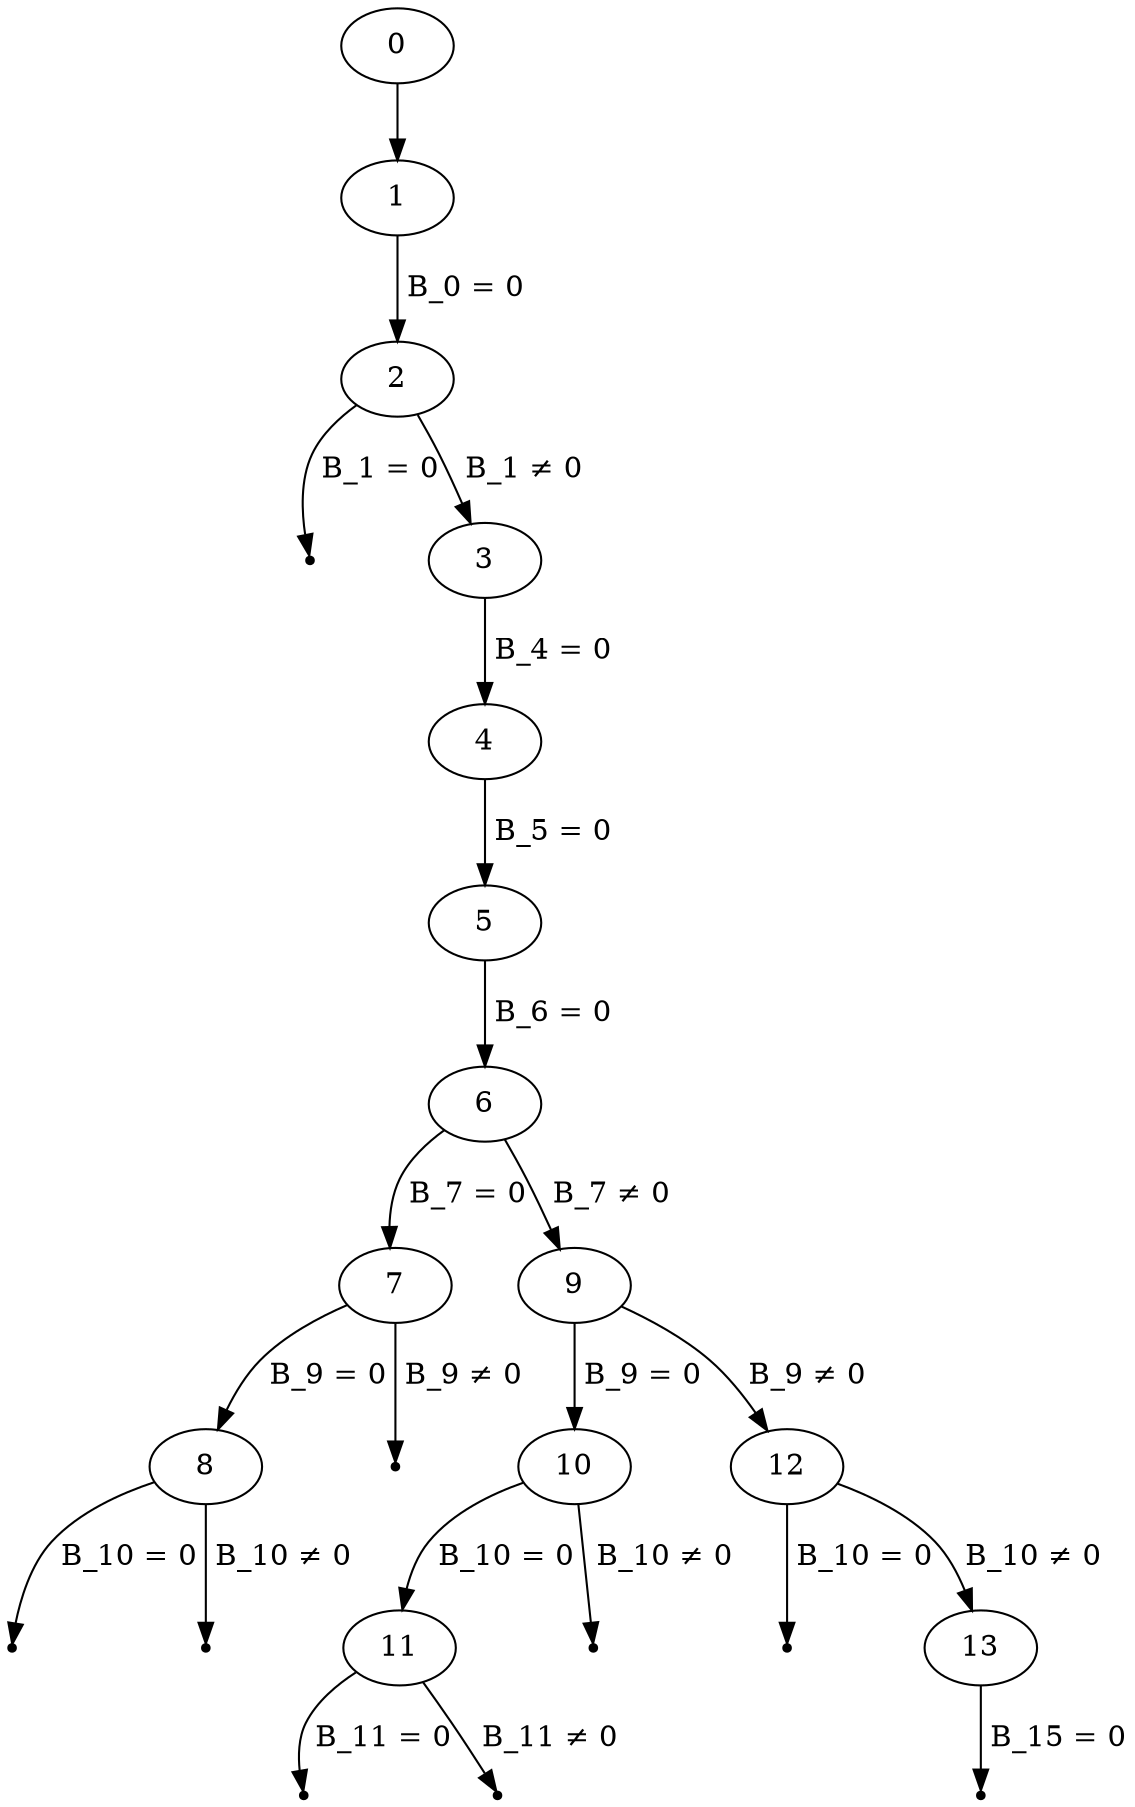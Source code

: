 digraph G{
	graph [ordering="out"];
	
/*	a1 [shape=point]
	a2 [shape=point]
	a3 [shape=point]
	a4 [shape=point]*/
	
	n1 [shape=point]
	n2 [shape=point]
	n3 [shape=point]
	n4 [shape=point]
	n5 [shape=point]
	n6 [shape=point]
	n7 [shape=point]
	n8 [shape=point]
	n9 [shape=point]

	0 -> 1
	1 -> 2  [label=" B_0 = 0"]
	
	2 -> n1 [label=" B_1 = 0"]
	2 -> 3  [label=" B_1 ≠ 0"]
	
	3 -> 4  [label=" B_4 = 0"]
	4 -> 5  [label=" B_5 = 0"]
	5 -> 6  [label=" B_6 = 0"]
	6 -> 7  [label=" B_7 = 0"]
	7 -> 8  [label=" B_9 = 0"]
	
	8 -> n2 [label=" B_10 = 0"]
	8 -> n3 [label=" B_10 ≠ 0"]
	7 -> n4 [label=" B_9 ≠ 0"]
	6 -> 9 [label=" B_7 ≠ 0"] 

	9  -> 10  [label=" B_9 = 0"]
 	10 -> 11  [label=" B_10 = 0"]
	
	11 -> n5 [label=" B_11 = 0"]
	11 -> n6 [label=" B_11 ≠ 0"]
	10 -> n7 [label=" B_10 ≠ 0"]
	9  -> 12 [label=" B_9 ≠ 0"]
	12 -> n8 [label=" B_10 = 0"]
	12 -> 13 [label=" B_10 ≠ 0"]
	13 -> n9 [label=" B_15 = 0"]
	
	
}